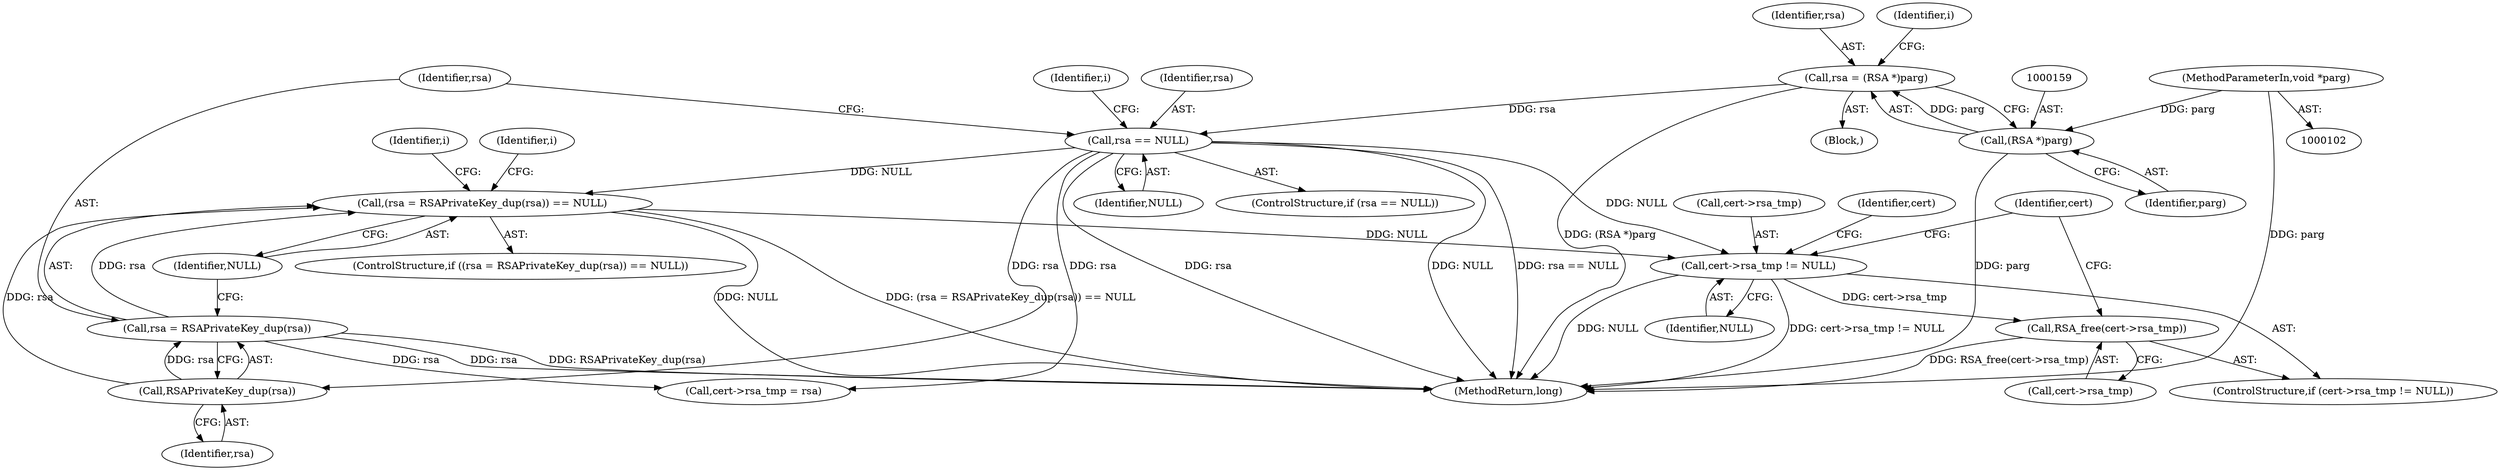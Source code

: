 digraph "0_openssl_c5b831f21d0d29d1e517d139d9d101763f60c9a2_0@API" {
"1000200" [label="(Call,RSA_free(cert->rsa_tmp))"];
"1000195" [label="(Call,cert->rsa_tmp != NULL)"];
"1000174" [label="(Call,(rsa = RSAPrivateKey_dup(rsa)) == NULL)"];
"1000175" [label="(Call,rsa = RSAPrivateKey_dup(rsa))"];
"1000177" [label="(Call,RSAPrivateKey_dup(rsa))"];
"1000165" [label="(Call,rsa == NULL)"];
"1000156" [label="(Call,rsa = (RSA *)parg)"];
"1000158" [label="(Call,(RSA *)parg)"];
"1000106" [label="(MethodParameterIn,void *parg)"];
"1000206" [label="(Identifier,cert)"];
"1000204" [label="(Call,cert->rsa_tmp = rsa)"];
"1000199" [label="(Identifier,NULL)"];
"1000106" [label="(MethodParameterIn,void *parg)"];
"1000179" [label="(Identifier,NULL)"];
"1000157" [label="(Identifier,rsa)"];
"1000167" [label="(Identifier,NULL)"];
"1000194" [label="(ControlStructure,if (cert->rsa_tmp != NULL))"];
"1000266" [label="(MethodReturn,long)"];
"1000196" [label="(Call,cert->rsa_tmp)"];
"1000166" [label="(Identifier,rsa)"];
"1000174" [label="(Call,(rsa = RSAPrivateKey_dup(rsa)) == NULL)"];
"1000178" [label="(Identifier,rsa)"];
"1000173" [label="(ControlStructure,if ((rsa = RSAPrivateKey_dup(rsa)) == NULL))"];
"1000176" [label="(Identifier,rsa)"];
"1000156" [label="(Call,rsa = (RSA *)parg)"];
"1000200" [label="(Call,RSA_free(cert->rsa_tmp))"];
"1000165" [label="(Call,rsa == NULL)"];
"1000175" [label="(Call,rsa = RSAPrivateKey_dup(rsa))"];
"1000195" [label="(Call,cert->rsa_tmp != NULL)"];
"1000158" [label="(Call,(RSA *)parg)"];
"1000185" [label="(Identifier,i)"];
"1000201" [label="(Call,cert->rsa_tmp)"];
"1000181" [label="(Identifier,i)"];
"1000177" [label="(Call,RSAPrivateKey_dup(rsa))"];
"1000202" [label="(Identifier,cert)"];
"1000169" [label="(Identifier,i)"];
"1000164" [label="(ControlStructure,if (rsa == NULL))"];
"1000162" [label="(Identifier,i)"];
"1000160" [label="(Identifier,parg)"];
"1000153" [label="(Block,)"];
"1000200" -> "1000194"  [label="AST: "];
"1000200" -> "1000201"  [label="CFG: "];
"1000201" -> "1000200"  [label="AST: "];
"1000206" -> "1000200"  [label="CFG: "];
"1000200" -> "1000266"  [label="DDG: RSA_free(cert->rsa_tmp)"];
"1000195" -> "1000200"  [label="DDG: cert->rsa_tmp"];
"1000195" -> "1000194"  [label="AST: "];
"1000195" -> "1000199"  [label="CFG: "];
"1000196" -> "1000195"  [label="AST: "];
"1000199" -> "1000195"  [label="AST: "];
"1000202" -> "1000195"  [label="CFG: "];
"1000206" -> "1000195"  [label="CFG: "];
"1000195" -> "1000266"  [label="DDG: NULL"];
"1000195" -> "1000266"  [label="DDG: cert->rsa_tmp != NULL"];
"1000174" -> "1000195"  [label="DDG: NULL"];
"1000165" -> "1000195"  [label="DDG: NULL"];
"1000174" -> "1000173"  [label="AST: "];
"1000174" -> "1000179"  [label="CFG: "];
"1000175" -> "1000174"  [label="AST: "];
"1000179" -> "1000174"  [label="AST: "];
"1000181" -> "1000174"  [label="CFG: "];
"1000185" -> "1000174"  [label="CFG: "];
"1000174" -> "1000266"  [label="DDG: NULL"];
"1000174" -> "1000266"  [label="DDG: (rsa = RSAPrivateKey_dup(rsa)) == NULL"];
"1000175" -> "1000174"  [label="DDG: rsa"];
"1000177" -> "1000174"  [label="DDG: rsa"];
"1000165" -> "1000174"  [label="DDG: NULL"];
"1000175" -> "1000177"  [label="CFG: "];
"1000176" -> "1000175"  [label="AST: "];
"1000177" -> "1000175"  [label="AST: "];
"1000179" -> "1000175"  [label="CFG: "];
"1000175" -> "1000266"  [label="DDG: rsa"];
"1000175" -> "1000266"  [label="DDG: RSAPrivateKey_dup(rsa)"];
"1000177" -> "1000175"  [label="DDG: rsa"];
"1000175" -> "1000204"  [label="DDG: rsa"];
"1000177" -> "1000178"  [label="CFG: "];
"1000178" -> "1000177"  [label="AST: "];
"1000165" -> "1000177"  [label="DDG: rsa"];
"1000165" -> "1000164"  [label="AST: "];
"1000165" -> "1000167"  [label="CFG: "];
"1000166" -> "1000165"  [label="AST: "];
"1000167" -> "1000165"  [label="AST: "];
"1000169" -> "1000165"  [label="CFG: "];
"1000176" -> "1000165"  [label="CFG: "];
"1000165" -> "1000266"  [label="DDG: rsa"];
"1000165" -> "1000266"  [label="DDG: NULL"];
"1000165" -> "1000266"  [label="DDG: rsa == NULL"];
"1000156" -> "1000165"  [label="DDG: rsa"];
"1000165" -> "1000204"  [label="DDG: rsa"];
"1000156" -> "1000153"  [label="AST: "];
"1000156" -> "1000158"  [label="CFG: "];
"1000157" -> "1000156"  [label="AST: "];
"1000158" -> "1000156"  [label="AST: "];
"1000162" -> "1000156"  [label="CFG: "];
"1000156" -> "1000266"  [label="DDG: (RSA *)parg"];
"1000158" -> "1000156"  [label="DDG: parg"];
"1000158" -> "1000160"  [label="CFG: "];
"1000159" -> "1000158"  [label="AST: "];
"1000160" -> "1000158"  [label="AST: "];
"1000158" -> "1000266"  [label="DDG: parg"];
"1000106" -> "1000158"  [label="DDG: parg"];
"1000106" -> "1000102"  [label="AST: "];
"1000106" -> "1000266"  [label="DDG: parg"];
}
